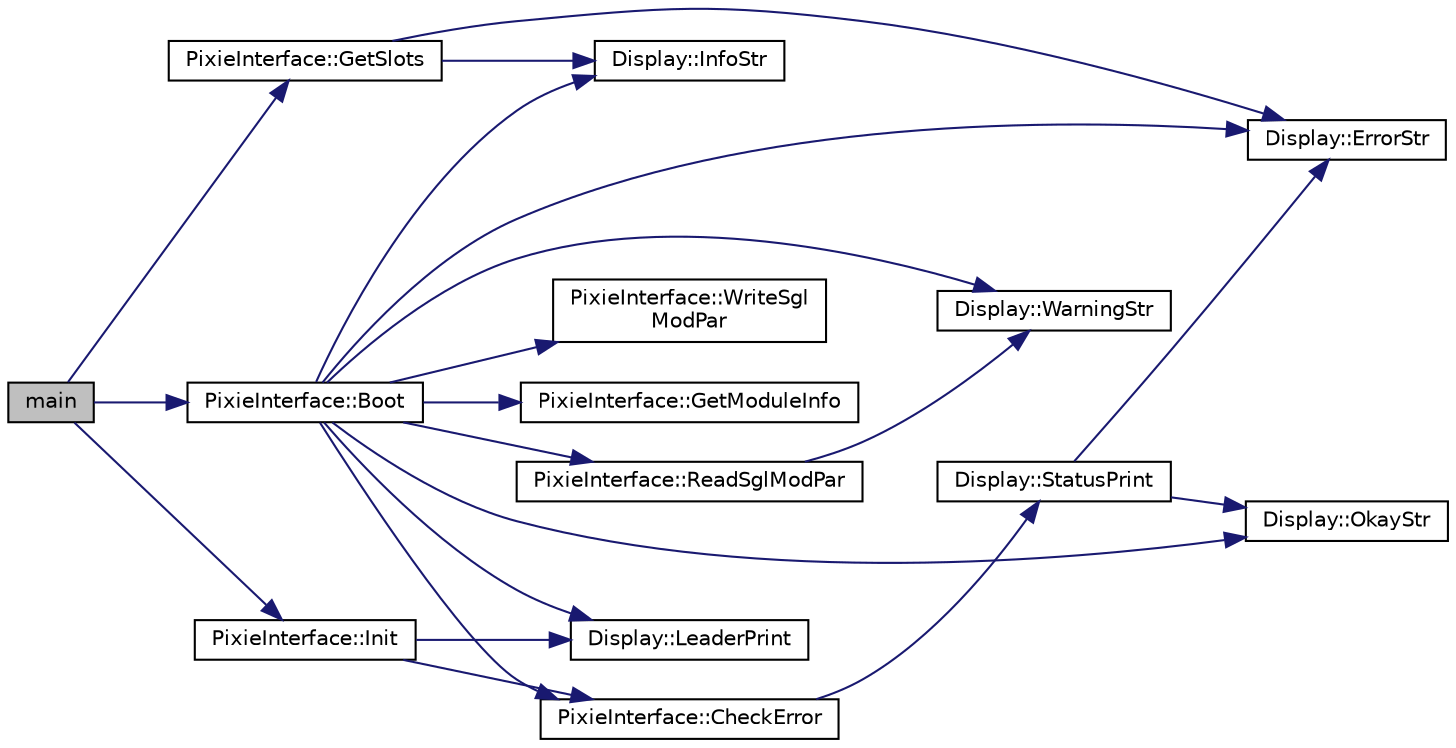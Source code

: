 digraph "main"
{
  edge [fontname="Helvetica",fontsize="10",labelfontname="Helvetica",labelfontsize="10"];
  node [fontname="Helvetica",fontsize="10",shape=record];
  rankdir="LR";
  Node1 [label="main",height=0.2,width=0.4,color="black", fillcolor="grey75", style="filled", fontcolor="black"];
  Node1 -> Node2 [color="midnightblue",fontsize="10",style="solid",fontname="Helvetica"];
  Node2 [label="PixieInterface::GetSlots",height=0.2,width=0.4,color="black", fillcolor="white", style="filled",URL="$d9/dc6/class_pixie_interface.html#a39be2bf3b422678b8cc4346fcbbffd2b"];
  Node2 -> Node3 [color="midnightblue",fontsize="10",style="solid",fontname="Helvetica"];
  Node3 [label="Display::ErrorStr",height=0.2,width=0.4,color="black", fillcolor="white", style="filled",URL="$da/d6a/namespace_display.html#a762315ce58efcb1203edfcb74158f59b"];
  Node2 -> Node4 [color="midnightblue",fontsize="10",style="solid",fontname="Helvetica"];
  Node4 [label="Display::InfoStr",height=0.2,width=0.4,color="black", fillcolor="white", style="filled",URL="$da/d6a/namespace_display.html#a20a513965bcf1147a5e50247c7bfcd5a"];
  Node1 -> Node5 [color="midnightblue",fontsize="10",style="solid",fontname="Helvetica"];
  Node5 [label="PixieInterface::Init",height=0.2,width=0.4,color="black", fillcolor="white", style="filled",URL="$d9/dc6/class_pixie_interface.html#af8e3e7ef5e36b64b204eaae46f4d11a0"];
  Node5 -> Node6 [color="midnightblue",fontsize="10",style="solid",fontname="Helvetica"];
  Node6 [label="Display::LeaderPrint",height=0.2,width=0.4,color="black", fillcolor="white", style="filled",URL="$da/d6a/namespace_display.html#ae1b6ae7834913dfdef71ad859e261c55"];
  Node5 -> Node7 [color="midnightblue",fontsize="10",style="solid",fontname="Helvetica"];
  Node7 [label="PixieInterface::CheckError",height=0.2,width=0.4,color="black", fillcolor="white", style="filled",URL="$d9/dc6/class_pixie_interface.html#a41e2b9bfda66a5ba3b89aabd11ec5b48"];
  Node7 -> Node8 [color="midnightblue",fontsize="10",style="solid",fontname="Helvetica"];
  Node8 [label="Display::StatusPrint",height=0.2,width=0.4,color="black", fillcolor="white", style="filled",URL="$da/d6a/namespace_display.html#ad59fed09552cdea4f78fea07f06d7a4e"];
  Node8 -> Node3 [color="midnightblue",fontsize="10",style="solid",fontname="Helvetica"];
  Node8 -> Node9 [color="midnightblue",fontsize="10",style="solid",fontname="Helvetica"];
  Node9 [label="Display::OkayStr",height=0.2,width=0.4,color="black", fillcolor="white", style="filled",URL="$da/d6a/namespace_display.html#a959223815cca12935461ff196af53168"];
  Node1 -> Node10 [color="midnightblue",fontsize="10",style="solid",fontname="Helvetica"];
  Node10 [label="PixieInterface::Boot",height=0.2,width=0.4,color="black", fillcolor="white", style="filled",URL="$d9/dc6/class_pixie_interface.html#ae470f4ea2b5e2955599a2e05a4d30e25"];
  Node10 -> Node6 [color="midnightblue",fontsize="10",style="solid",fontname="Helvetica"];
  Node10 -> Node11 [color="midnightblue",fontsize="10",style="solid",fontname="Helvetica"];
  Node11 [label="PixieInterface::GetModuleInfo",height=0.2,width=0.4,color="black", fillcolor="white", style="filled",URL="$d9/dc6/class_pixie_interface.html#af1cd46957b5aaa70004b1bb0c44d312e"];
  Node10 -> Node4 [color="midnightblue",fontsize="10",style="solid",fontname="Helvetica"];
  Node10 -> Node3 [color="midnightblue",fontsize="10",style="solid",fontname="Helvetica"];
  Node10 -> Node7 [color="midnightblue",fontsize="10",style="solid",fontname="Helvetica"];
  Node10 -> Node12 [color="midnightblue",fontsize="10",style="solid",fontname="Helvetica"];
  Node12 [label="PixieInterface::ReadSglModPar",height=0.2,width=0.4,color="black", fillcolor="white", style="filled",URL="$d9/dc6/class_pixie_interface.html#ae4d4aa8172a2a68c38040c767e1d2579"];
  Node12 -> Node13 [color="midnightblue",fontsize="10",style="solid",fontname="Helvetica"];
  Node13 [label="Display::WarningStr",height=0.2,width=0.4,color="black", fillcolor="white", style="filled",URL="$da/d6a/namespace_display.html#a0ca7c8835e858cf0b1e0cce72a41ab9c"];
  Node10 -> Node14 [color="midnightblue",fontsize="10",style="solid",fontname="Helvetica"];
  Node14 [label="PixieInterface::WriteSgl\lModPar",height=0.2,width=0.4,color="black", fillcolor="white", style="filled",URL="$d9/dc6/class_pixie_interface.html#a3804dfd96274f4938bdba15cf9e6fe09"];
  Node10 -> Node13 [color="midnightblue",fontsize="10",style="solid",fontname="Helvetica"];
  Node10 -> Node9 [color="midnightblue",fontsize="10",style="solid",fontname="Helvetica"];
}
